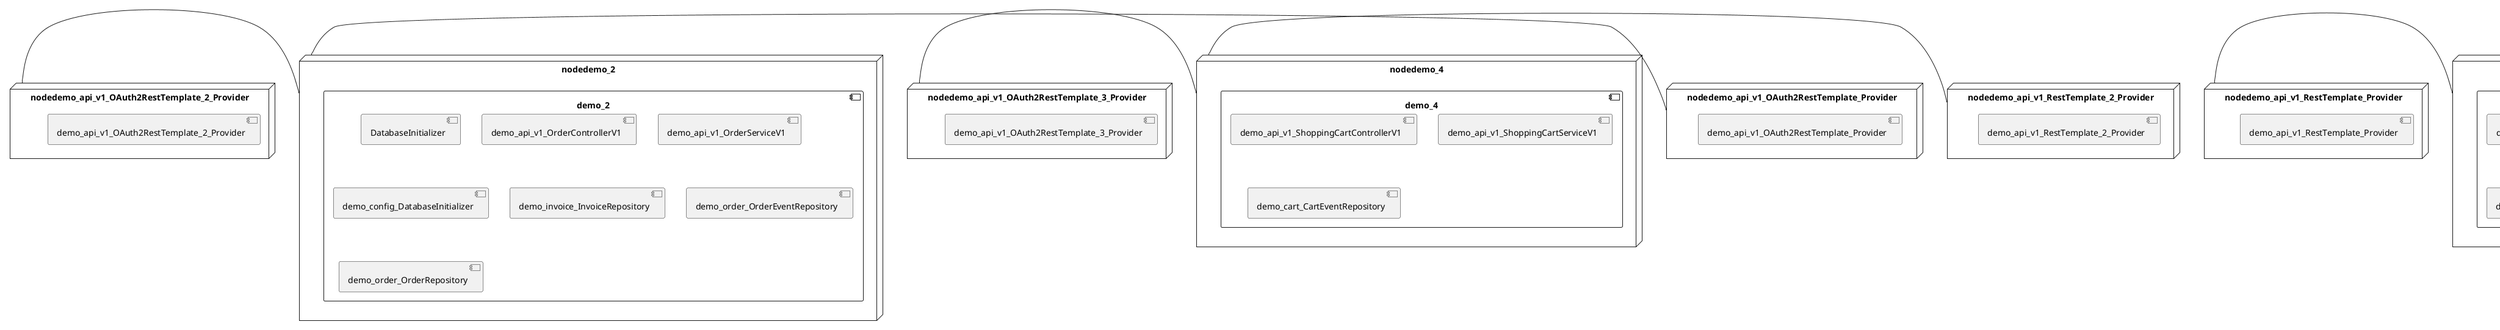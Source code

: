 @startuml
skinparam fixCircleLabelOverlapping true
skinparam componentStyle uml2
node nodedemo {
component demo {
[demo_api_v1_UserControllerV1] [[kbastani-spring-cloud-event-sourcing-example.system#_-08oMhsFEe-_2L4ACrYVpA]]
[demo_api_v1_UserServiceV1] [[kbastani-spring-cloud-event-sourcing-example.system#_-08oMhsFEe-_2L4ACrYVpA]]
[demo_user_UserRepository] [[kbastani-spring-cloud-event-sourcing-example.system#_-08oMhsFEe-_2L4ACrYVpA]]
}
}
node nodedemo_2 {
component demo_2 {
[DatabaseInitializer] [[kbastani-spring-cloud-event-sourcing-example.system#_-08oMhsFEe-_2L4ACrYVpA]]
[demo_api_v1_OrderControllerV1] [[kbastani-spring-cloud-event-sourcing-example.system#_-08oMhsFEe-_2L4ACrYVpA]]
[demo_api_v1_OrderServiceV1] [[kbastani-spring-cloud-event-sourcing-example.system#_-08oMhsFEe-_2L4ACrYVpA]]
[demo_config_DatabaseInitializer] [[kbastani-spring-cloud-event-sourcing-example.system#_-08oMhsFEe-_2L4ACrYVpA]]
[demo_invoice_InvoiceRepository] [[kbastani-spring-cloud-event-sourcing-example.system#_-08oMhsFEe-_2L4ACrYVpA]]
[demo_order_OrderEventRepository] [[kbastani-spring-cloud-event-sourcing-example.system#_-08oMhsFEe-_2L4ACrYVpA]]
[demo_order_OrderRepository] [[kbastani-spring-cloud-event-sourcing-example.system#_-08oMhsFEe-_2L4ACrYVpA]]
}
}
node nodedemo_3 {
component demo_3 {
[demo_account_AccountRepository] [[kbastani-spring-cloud-event-sourcing-example.system#_-08oMhsFEe-_2L4ACrYVpA]]
[demo_api_v1_AccountControllerV1] [[kbastani-spring-cloud-event-sourcing-example.system#_-08oMhsFEe-_2L4ACrYVpA]]
[demo_api_v1_AccountServiceV1] [[kbastani-spring-cloud-event-sourcing-example.system#_-08oMhsFEe-_2L4ACrYVpA]]
}
}
node nodedemo_4 {
component demo_4 {
[demo_api_v1_ShoppingCartControllerV1] [[kbastani-spring-cloud-event-sourcing-example.system#_-08oMhsFEe-_2L4ACrYVpA]]
[demo_api_v1_ShoppingCartServiceV1] [[kbastani-spring-cloud-event-sourcing-example.system#_-08oMhsFEe-_2L4ACrYVpA]]
[demo_cart_CartEventRepository] [[kbastani-spring-cloud-event-sourcing-example.system#_-08oMhsFEe-_2L4ACrYVpA]]
}
}
node nodedemo_5 {
component demo_5 {
[demo_api_v1_CatalogControllerV1] [[kbastani-spring-cloud-event-sourcing-example.system#_-08oMhsFEe-_2L4ACrYVpA]]
[demo_api_v1_CatalogServiceV1] [[kbastani-spring-cloud-event-sourcing-example.system#_-08oMhsFEe-_2L4ACrYVpA]]
[demo_catalog_CatalogInfoRepository] [[kbastani-spring-cloud-event-sourcing-example.system#_-08oMhsFEe-_2L4ACrYVpA]]
}
}
node nodedemo_6 {
component demo_6 {
}
}
node nodedemo_7 {
component demo_7 {
[demo_UserController] [[kbastani-spring-cloud-event-sourcing-example.system#_-08oMhsFEe-_2L4ACrYVpA]]
[demo_UserRepository] [[kbastani-spring-cloud-event-sourcing-example.system#_-08oMhsFEe-_2L4ACrYVpA]]
[demo_UserService] [[kbastani-spring-cloud-event-sourcing-example.system#_-08oMhsFEe-_2L4ACrYVpA]]
[demo_login_UserController] [[kbastani-spring-cloud-event-sourcing-example.system#_-08oMhsFEe-_2L4ACrYVpA]]
}
}
node nodedemo_v1 {
component demo_v1 {
[demo_v1_InventoryControllerV1] [[kbastani-spring-cloud-event-sourcing-example.system#_-08oMhsFEe-_2L4ACrYVpA]]
[demo_v1_InventoryServiceV1] [[kbastani-spring-cloud-event-sourcing-example.system#_-08oMhsFEe-_2L4ACrYVpA]]
}
}
node nodedemo_api_v1_OAuth2RestTemplate_2_Provider {
[demo_api_v1_OAuth2RestTemplate_2_Provider] [[kbastani-spring-cloud-event-sourcing-example.system#_-08oMhsFEe-_2L4ACrYVpA]]
}
node nodedemo_api_v1_OAuth2RestTemplate_3_Provider {
[demo_api_v1_OAuth2RestTemplate_3_Provider] [[kbastani-spring-cloud-event-sourcing-example.system#_-08oMhsFEe-_2L4ACrYVpA]]
}
node nodedemo_api_v1_OAuth2RestTemplate_Provider {
[demo_api_v1_OAuth2RestTemplate_Provider] [[kbastani-spring-cloud-event-sourcing-example.system#_-08oMhsFEe-_2L4ACrYVpA]]
}
node nodedemo_api_v1_RestTemplate_2_Provider {
[demo_api_v1_RestTemplate_2_Provider] [[kbastani-spring-cloud-event-sourcing-example.system#_-08oMhsFEe-_2L4ACrYVpA]]
}
node nodedemo_api_v1_RestTemplate_Provider {
[demo_api_v1_RestTemplate_Provider] [[kbastani-spring-cloud-event-sourcing-example.system#_-08oMhsFEe-_2L4ACrYVpA]]
}
node nodedemo_inventory_InventoryRepository_Provider {
[demo_inventory_InventoryRepository_Provider] [[kbastani-spring-cloud-event-sourcing-example.system#_-08oMhsFEe-_2L4ACrYVpA]]
}
node nodedemo_login_AuthenticationManager_Provider {
[demo_login_AuthenticationManager_Provider] [[kbastani-spring-cloud-event-sourcing-example.system#_-08oMhsFEe-_2L4ACrYVpA]]
}
node nodedemo_login_ClientDetailsService_Provider {
[demo_login_ClientDetailsService_Provider] [[kbastani-spring-cloud-event-sourcing-example.system#_-08oMhsFEe-_2L4ACrYVpA]]
}
node nodedemo_login_HttpSessionSecurityContextRepository_Provider {
[demo_login_HttpSessionSecurityContextRepository_Provider] [[kbastani-spring-cloud-event-sourcing-example.system#_-08oMhsFEe-_2L4ACrYVpA]]
}
node nodedemo_login_LoginController {
[demo_login_LoginController] [[kbastani-spring-cloud-event-sourcing-example.system#_-08oMhsFEe-_2L4ACrYVpA]]
}
node nodedemo_product_ProductRepository_Provider {
[demo_product_ProductRepository_Provider] [[kbastani-spring-cloud-event-sourcing-example.system#_-08oMhsFEe-_2L4ACrYVpA]]
}
node nodedemo_user_UserClientV1 {
[demo_user_UserClientV1] [[kbastani-spring-cloud-event-sourcing-example.system#_-08oMhsFEe-_2L4ACrYVpA]]
}
node nodedemo_v1_Session_Provider {
[demo_v1_Session_Provider] [[kbastani-spring-cloud-event-sourcing-example.system#_-08oMhsFEe-_2L4ACrYVpA]]
}
[nodedemo_api_v1_OAuth2RestTemplate_2_Provider] - [nodedemo_2]
[nodedemo_api_v1_OAuth2RestTemplate_3_Provider] - [nodedemo_4]
[nodedemo_api_v1_OAuth2RestTemplate_Provider] - [nodedemo_2]
[nodedemo_api_v1_RestTemplate_2_Provider] - [nodedemo_4]
[nodedemo_api_v1_RestTemplate_Provider] - [nodedemo_5]
[nodedemo_inventory_InventoryRepository_Provider] - [nodedemo_v1]
[nodedemo_login_AuthenticationManager_Provider] - [nodedemo_login_LoginController]
[nodedemo_login_ClientDetailsService_Provider] - [nodedemo_login_LoginController]
[nodedemo_login_HttpSessionSecurityContextRepository_Provider] - [nodedemo_login_LoginController]
[nodedemo_product_ProductRepository_Provider] - [nodedemo_v1]
[nodedemo_v1_Session_Provider] - [nodedemo_v1]
[nodedemo] - [nodedemo_user_UserClientV1]

@enduml
